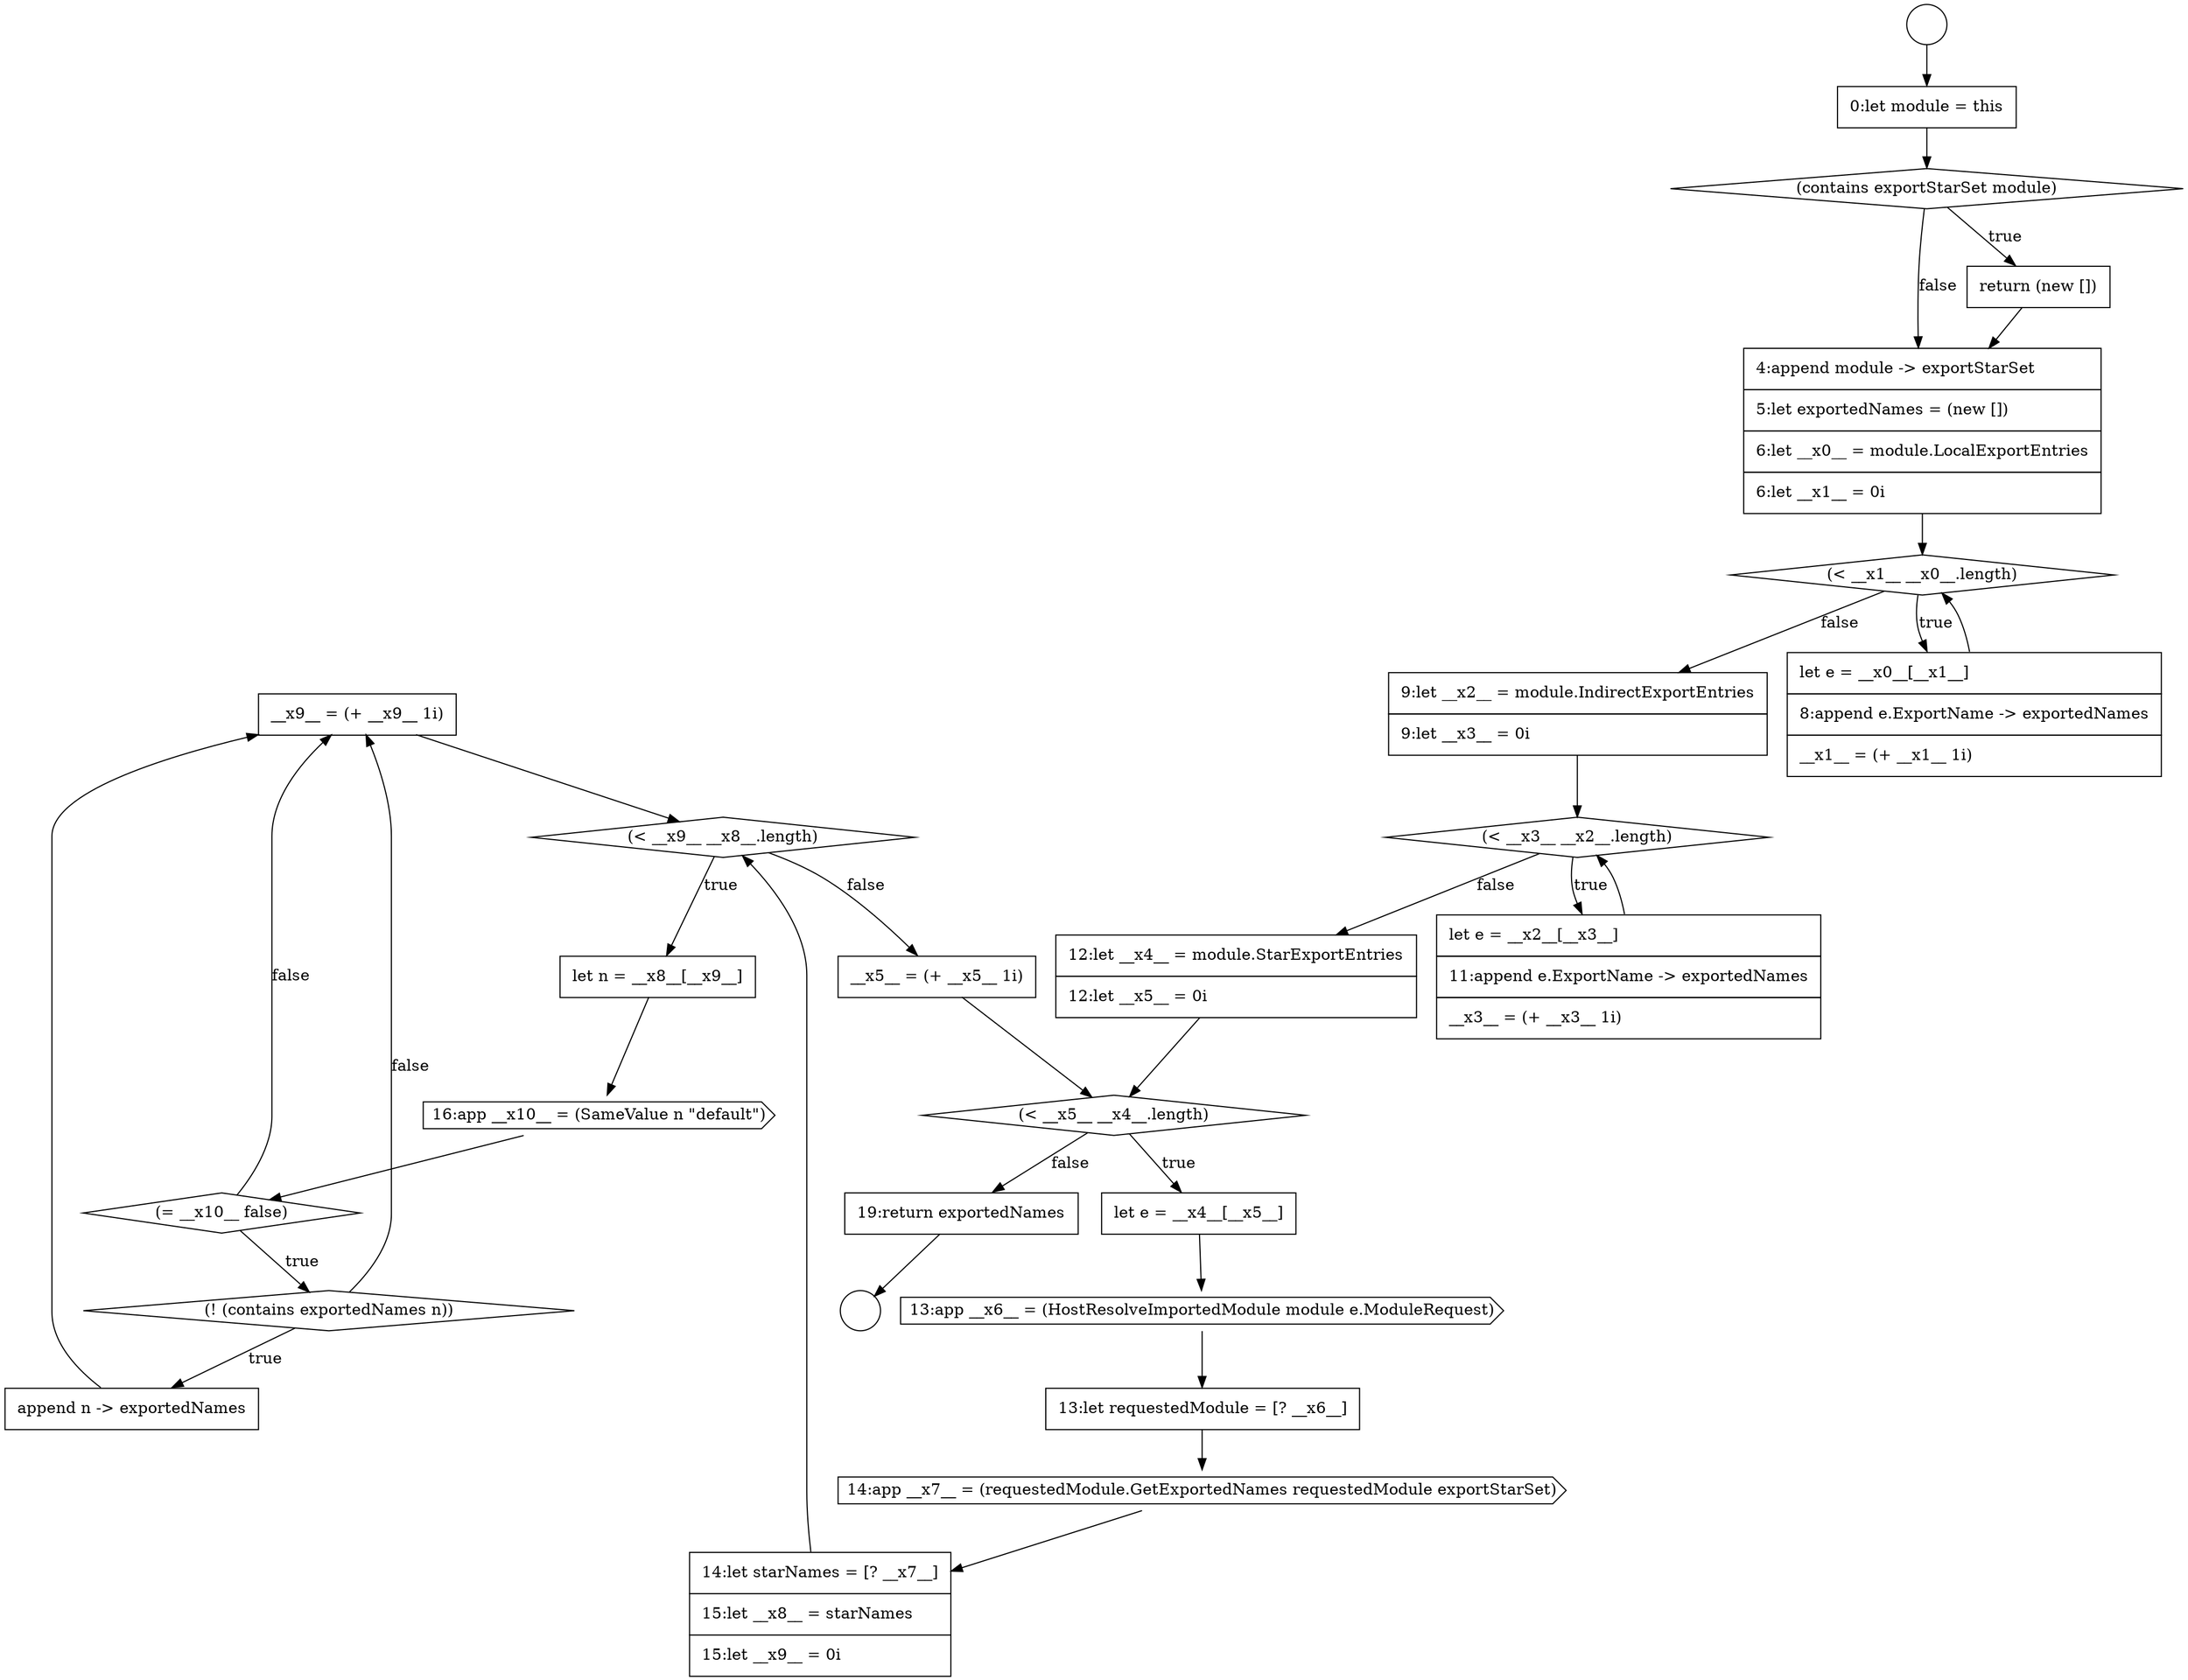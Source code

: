 digraph {
  node9965 [shape=none, margin=0, label=<<font color="black">
    <table border="0" cellborder="1" cellspacing="0" cellpadding="10">
      <tr><td align="left">__x9__ = (+ __x9__ 1i)</td></tr>
    </table>
  </font>> color="black" fillcolor="white" style=filled]
  node9950 [shape=diamond, label=<<font color="black">(&lt; __x3__ __x2__.length)</font>> color="black" fillcolor="white" style=filled]
  node9946 [shape=none, margin=0, label=<<font color="black">
    <table border="0" cellborder="1" cellspacing="0" cellpadding="10">
      <tr><td align="left">4:append module -&gt; exportStarSet</td></tr>
      <tr><td align="left">5:let exportedNames = (new [])</td></tr>
      <tr><td align="left">6:let __x0__ = module.LocalExportEntries</td></tr>
      <tr><td align="left">6:let __x1__ = 0i</td></tr>
    </table>
  </font>> color="black" fillcolor="white" style=filled]
  node9960 [shape=none, margin=0, label=<<font color="black">
    <table border="0" cellborder="1" cellspacing="0" cellpadding="10">
      <tr><td align="left">let n = __x8__[__x9__]</td></tr>
    </table>
  </font>> color="black" fillcolor="white" style=filled]
  node9941 [shape=circle label=" " color="black" fillcolor="white" style=filled]
  node9949 [shape=none, margin=0, label=<<font color="black">
    <table border="0" cellborder="1" cellspacing="0" cellpadding="10">
      <tr><td align="left">9:let __x2__ = module.IndirectExportEntries</td></tr>
      <tr><td align="left">9:let __x3__ = 0i</td></tr>
    </table>
  </font>> color="black" fillcolor="white" style=filled]
  node9945 [shape=none, margin=0, label=<<font color="black">
    <table border="0" cellborder="1" cellspacing="0" cellpadding="10">
      <tr><td align="left">return (new [])</td></tr>
    </table>
  </font>> color="black" fillcolor="white" style=filled]
  node9957 [shape=cds, label=<<font color="black">14:app __x7__ = (requestedModule.GetExportedNames requestedModule exportStarSet)</font>> color="black" fillcolor="white" style=filled]
  node9942 [shape=circle label=" " color="black" fillcolor="white" style=filled]
  node9964 [shape=none, margin=0, label=<<font color="black">
    <table border="0" cellborder="1" cellspacing="0" cellpadding="10">
      <tr><td align="left">append n -&gt; exportedNames</td></tr>
    </table>
  </font>> color="black" fillcolor="white" style=filled]
  node9952 [shape=none, margin=0, label=<<font color="black">
    <table border="0" cellborder="1" cellspacing="0" cellpadding="10">
      <tr><td align="left">12:let __x4__ = module.StarExportEntries</td></tr>
      <tr><td align="left">12:let __x5__ = 0i</td></tr>
    </table>
  </font>> color="black" fillcolor="white" style=filled]
  node9967 [shape=none, margin=0, label=<<font color="black">
    <table border="0" cellborder="1" cellspacing="0" cellpadding="10">
      <tr><td align="left">19:return exportedNames</td></tr>
    </table>
  </font>> color="black" fillcolor="white" style=filled]
  node9963 [shape=diamond, label=<<font color="black">(! (contains exportedNames n))</font>> color="black" fillcolor="white" style=filled]
  node9947 [shape=diamond, label=<<font color="black">(&lt; __x1__ __x0__.length)</font>> color="black" fillcolor="white" style=filled]
  node9966 [shape=none, margin=0, label=<<font color="black">
    <table border="0" cellborder="1" cellspacing="0" cellpadding="10">
      <tr><td align="left">__x5__ = (+ __x5__ 1i)</td></tr>
    </table>
  </font>> color="black" fillcolor="white" style=filled]
  node9951 [shape=none, margin=0, label=<<font color="black">
    <table border="0" cellborder="1" cellspacing="0" cellpadding="10">
      <tr><td align="left">let e = __x2__[__x3__]</td></tr>
      <tr><td align="left">11:append e.ExportName -&gt; exportedNames</td></tr>
      <tr><td align="left">__x3__ = (+ __x3__ 1i)</td></tr>
    </table>
  </font>> color="black" fillcolor="white" style=filled]
  node9944 [shape=diamond, label=<<font color="black">(contains exportStarSet module)</font>> color="black" fillcolor="white" style=filled]
  node9959 [shape=diamond, label=<<font color="black">(&lt; __x9__ __x8__.length)</font>> color="black" fillcolor="white" style=filled]
  node9954 [shape=none, margin=0, label=<<font color="black">
    <table border="0" cellborder="1" cellspacing="0" cellpadding="10">
      <tr><td align="left">let e = __x4__[__x5__]</td></tr>
    </table>
  </font>> color="black" fillcolor="white" style=filled]
  node9956 [shape=none, margin=0, label=<<font color="black">
    <table border="0" cellborder="1" cellspacing="0" cellpadding="10">
      <tr><td align="left">13:let requestedModule = [? __x6__]</td></tr>
    </table>
  </font>> color="black" fillcolor="white" style=filled]
  node9961 [shape=cds, label=<<font color="black">16:app __x10__ = (SameValue n &quot;default&quot;)</font>> color="black" fillcolor="white" style=filled]
  node9958 [shape=none, margin=0, label=<<font color="black">
    <table border="0" cellborder="1" cellspacing="0" cellpadding="10">
      <tr><td align="left">14:let starNames = [? __x7__]</td></tr>
      <tr><td align="left">15:let __x8__ = starNames</td></tr>
      <tr><td align="left">15:let __x9__ = 0i</td></tr>
    </table>
  </font>> color="black" fillcolor="white" style=filled]
  node9943 [shape=none, margin=0, label=<<font color="black">
    <table border="0" cellborder="1" cellspacing="0" cellpadding="10">
      <tr><td align="left">0:let module = this</td></tr>
    </table>
  </font>> color="black" fillcolor="white" style=filled]
  node9953 [shape=diamond, label=<<font color="black">(&lt; __x5__ __x4__.length)</font>> color="black" fillcolor="white" style=filled]
  node9948 [shape=none, margin=0, label=<<font color="black">
    <table border="0" cellborder="1" cellspacing="0" cellpadding="10">
      <tr><td align="left">let e = __x0__[__x1__]</td></tr>
      <tr><td align="left">8:append e.ExportName -&gt; exportedNames</td></tr>
      <tr><td align="left">__x1__ = (+ __x1__ 1i)</td></tr>
    </table>
  </font>> color="black" fillcolor="white" style=filled]
  node9962 [shape=diamond, label=<<font color="black">(= __x10__ false)</font>> color="black" fillcolor="white" style=filled]
  node9955 [shape=cds, label=<<font color="black">13:app __x6__ = (HostResolveImportedModule module e.ModuleRequest)</font>> color="black" fillcolor="white" style=filled]
  node9960 -> node9961 [ color="black"]
  node9949 -> node9950 [ color="black"]
  node9946 -> node9947 [ color="black"]
  node9953 -> node9954 [label=<<font color="black">true</font>> color="black"]
  node9953 -> node9967 [label=<<font color="black">false</font>> color="black"]
  node9945 -> node9946 [ color="black"]
  node9962 -> node9963 [label=<<font color="black">true</font>> color="black"]
  node9962 -> node9965 [label=<<font color="black">false</font>> color="black"]
  node9954 -> node9955 [ color="black"]
  node9959 -> node9960 [label=<<font color="black">true</font>> color="black"]
  node9959 -> node9966 [label=<<font color="black">false</font>> color="black"]
  node9964 -> node9965 [ color="black"]
  node9948 -> node9947 [ color="black"]
  node9958 -> node9959 [ color="black"]
  node9941 -> node9943 [ color="black"]
  node9967 -> node9942 [ color="black"]
  node9966 -> node9953 [ color="black"]
  node9956 -> node9957 [ color="black"]
  node9965 -> node9959 [ color="black"]
  node9951 -> node9950 [ color="black"]
  node9947 -> node9948 [label=<<font color="black">true</font>> color="black"]
  node9947 -> node9949 [label=<<font color="black">false</font>> color="black"]
  node9957 -> node9958 [ color="black"]
  node9944 -> node9945 [label=<<font color="black">true</font>> color="black"]
  node9944 -> node9946 [label=<<font color="black">false</font>> color="black"]
  node9963 -> node9964 [label=<<font color="black">true</font>> color="black"]
  node9963 -> node9965 [label=<<font color="black">false</font>> color="black"]
  node9943 -> node9944 [ color="black"]
  node9955 -> node9956 [ color="black"]
  node9950 -> node9951 [label=<<font color="black">true</font>> color="black"]
  node9950 -> node9952 [label=<<font color="black">false</font>> color="black"]
  node9961 -> node9962 [ color="black"]
  node9952 -> node9953 [ color="black"]
}

